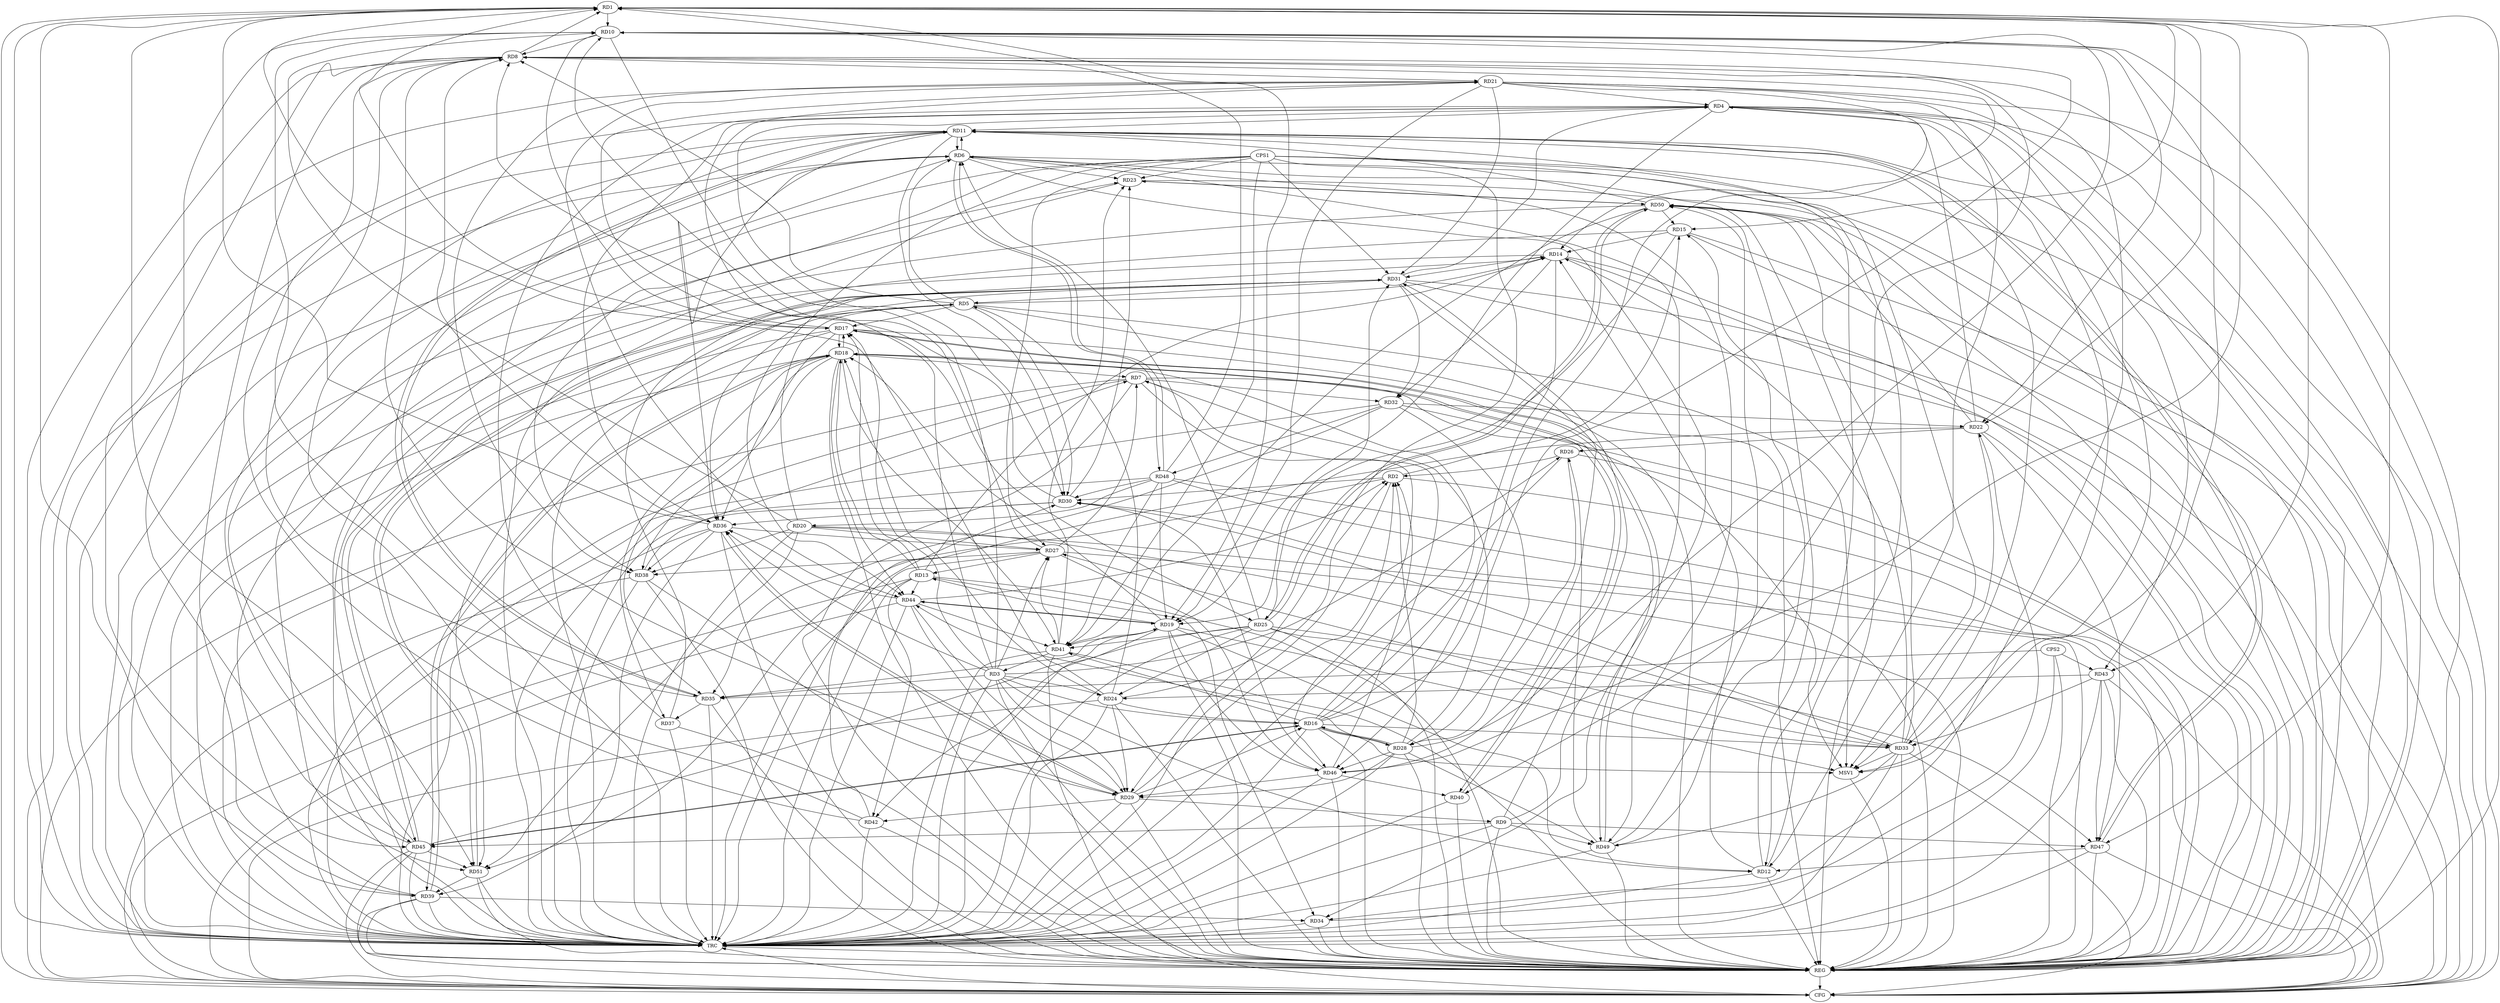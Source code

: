 strict digraph G {
  RD1 [ label="RD1" ];
  RD2 [ label="RD2" ];
  RD3 [ label="RD3" ];
  RD4 [ label="RD4" ];
  RD5 [ label="RD5" ];
  RD6 [ label="RD6" ];
  RD7 [ label="RD7" ];
  RD8 [ label="RD8" ];
  RD9 [ label="RD9" ];
  RD10 [ label="RD10" ];
  RD11 [ label="RD11" ];
  RD12 [ label="RD12" ];
  RD13 [ label="RD13" ];
  RD14 [ label="RD14" ];
  RD15 [ label="RD15" ];
  RD16 [ label="RD16" ];
  RD17 [ label="RD17" ];
  RD18 [ label="RD18" ];
  RD19 [ label="RD19" ];
  RD20 [ label="RD20" ];
  RD21 [ label="RD21" ];
  RD22 [ label="RD22" ];
  RD23 [ label="RD23" ];
  RD24 [ label="RD24" ];
  RD25 [ label="RD25" ];
  RD26 [ label="RD26" ];
  RD27 [ label="RD27" ];
  RD28 [ label="RD28" ];
  RD29 [ label="RD29" ];
  RD30 [ label="RD30" ];
  RD31 [ label="RD31" ];
  RD32 [ label="RD32" ];
  RD33 [ label="RD33" ];
  RD34 [ label="RD34" ];
  RD35 [ label="RD35" ];
  RD36 [ label="RD36" ];
  RD37 [ label="RD37" ];
  RD38 [ label="RD38" ];
  RD39 [ label="RD39" ];
  RD40 [ label="RD40" ];
  RD41 [ label="RD41" ];
  RD42 [ label="RD42" ];
  RD43 [ label="RD43" ];
  RD44 [ label="RD44" ];
  RD45 [ label="RD45" ];
  RD46 [ label="RD46" ];
  RD47 [ label="RD47" ];
  RD48 [ label="RD48" ];
  RD49 [ label="RD49" ];
  RD50 [ label="RD50" ];
  RD51 [ label="RD51" ];
  CPS1 [ label="CPS1" ];
  CPS2 [ label="CPS2" ];
  REG [ label="REG" ];
  CFG [ label="CFG" ];
  TRC [ label="TRC" ];
  MSV1 [ label="MSV1" ];
  RD8 -> RD1;
  RD1 -> RD10;
  RD1 -> RD15;
  RD17 -> RD1;
  RD1 -> RD19;
  RD1 -> RD22;
  RD24 -> RD1;
  RD36 -> RD1;
  RD1 -> RD39;
  RD1 -> RD43;
  RD46 -> RD1;
  RD1 -> RD47;
  RD48 -> RD1;
  RD1 -> RD51;
  RD2 -> RD15;
  RD24 -> RD2;
  RD26 -> RD2;
  RD28 -> RD2;
  RD29 -> RD2;
  RD2 -> RD30;
  RD44 -> RD2;
  RD46 -> RD2;
  RD2 -> RD51;
  RD3 -> RD4;
  RD3 -> RD12;
  RD3 -> RD16;
  RD3 -> RD17;
  RD3 -> RD21;
  RD3 -> RD24;
  RD3 -> RD26;
  RD3 -> RD27;
  RD3 -> RD35;
  RD3 -> RD36;
  RD41 -> RD3;
  RD4 -> RD11;
  RD4 -> RD19;
  RD21 -> RD4;
  RD22 -> RD4;
  RD31 -> RD4;
  RD4 -> RD33;
  RD4 -> RD36;
  RD37 -> RD4;
  RD4 -> RD43;
  RD5 -> RD6;
  RD5 -> RD8;
  RD5 -> RD14;
  RD5 -> RD17;
  RD20 -> RD5;
  RD24 -> RD5;
  RD5 -> RD30;
  RD31 -> RD5;
  RD5 -> RD36;
  RD9 -> RD6;
  RD6 -> RD11;
  RD11 -> RD6;
  RD6 -> RD23;
  RD25 -> RD6;
  RD6 -> RD34;
  RD45 -> RD6;
  RD6 -> RD48;
  RD48 -> RD6;
  RD6 -> RD49;
  RD6 -> RD51;
  RD16 -> RD7;
  RD18 -> RD7;
  RD27 -> RD7;
  RD28 -> RD7;
  RD7 -> RD32;
  RD38 -> RD7;
  RD7 -> RD46;
  RD10 -> RD8;
  RD16 -> RD8;
  RD8 -> RD21;
  RD30 -> RD8;
  RD8 -> RD34;
  RD35 -> RD8;
  RD36 -> RD8;
  RD8 -> RD39;
  RD8 -> RD40;
  RD42 -> RD8;
  RD8 -> RD45;
  RD29 -> RD9;
  RD9 -> RD31;
  RD9 -> RD45;
  RD9 -> RD47;
  RD9 -> RD49;
  RD16 -> RD10;
  RD10 -> RD17;
  RD20 -> RD10;
  RD10 -> RD22;
  RD27 -> RD10;
  RD28 -> RD10;
  RD10 -> RD30;
  RD45 -> RD10;
  RD12 -> RD11;
  RD11 -> RD30;
  RD33 -> RD11;
  RD11 -> RD35;
  RD35 -> RD11;
  RD11 -> RD36;
  RD42 -> RD11;
  RD11 -> RD45;
  RD11 -> RD47;
  RD47 -> RD11;
  RD50 -> RD11;
  RD12 -> RD14;
  RD19 -> RD12;
  RD21 -> RD12;
  RD47 -> RD12;
  RD12 -> RD50;
  RD13 -> RD14;
  RD13 -> RD17;
  RD13 -> RD18;
  RD19 -> RD13;
  RD27 -> RD13;
  RD13 -> RD34;
  RD13 -> RD42;
  RD13 -> RD44;
  RD15 -> RD14;
  RD21 -> RD14;
  RD14 -> RD31;
  RD14 -> RD32;
  RD33 -> RD14;
  RD37 -> RD14;
  RD14 -> RD46;
  RD15 -> RD19;
  RD49 -> RD15;
  RD50 -> RD15;
  RD16 -> RD18;
  RD24 -> RD16;
  RD16 -> RD28;
  RD28 -> RD16;
  RD29 -> RD16;
  RD16 -> RD33;
  RD16 -> RD41;
  RD16 -> RD45;
  RD45 -> RD16;
  RD17 -> RD18;
  RD18 -> RD17;
  RD17 -> RD21;
  RD17 -> RD25;
  RD17 -> RD36;
  RD17 -> RD49;
  RD49 -> RD17;
  RD17 -> RD51;
  RD19 -> RD18;
  RD24 -> RD18;
  RD18 -> RD35;
  RD18 -> RD37;
  RD18 -> RD38;
  RD18 -> RD39;
  RD39 -> RD18;
  RD18 -> RD40;
  RD40 -> RD18;
  RD18 -> RD41;
  RD18 -> RD44;
  RD21 -> RD19;
  RD19 -> RD35;
  RD19 -> RD41;
  RD19 -> RD44;
  RD44 -> RD19;
  RD45 -> RD19;
  RD19 -> RD46;
  RD48 -> RD19;
  RD20 -> RD27;
  RD20 -> RD33;
  RD20 -> RD38;
  RD48 -> RD20;
  RD20 -> RD51;
  RD21 -> RD31;
  RD21 -> RD38;
  RD21 -> RD44;
  RD22 -> RD26;
  RD32 -> RD22;
  RD34 -> RD22;
  RD22 -> RD47;
  RD22 -> RD50;
  RD30 -> RD23;
  RD39 -> RD23;
  RD41 -> RD23;
  RD23 -> RD50;
  RD50 -> RD23;
  RD25 -> RD24;
  RD43 -> RD24;
  RD25 -> RD31;
  RD25 -> RD33;
  RD25 -> RD41;
  RD25 -> RD42;
  RD25 -> RD47;
  RD25 -> RD50;
  RD50 -> RD25;
  RD26 -> RD28;
  RD49 -> RD26;
  RD33 -> RD27;
  RD36 -> RD27;
  RD27 -> RD38;
  RD41 -> RD27;
  RD27 -> RD46;
  RD32 -> RD28;
  RD28 -> RD44;
  RD28 -> RD46;
  RD28 -> RD49;
  RD29 -> RD36;
  RD29 -> RD42;
  RD46 -> RD29;
  RD33 -> RD30;
  RD30 -> RD36;
  RD42 -> RD30;
  RD46 -> RD30;
  RD48 -> RD30;
  RD31 -> RD32;
  RD31 -> RD45;
  RD45 -> RD31;
  RD31 -> RD46;
  RD31 -> RD51;
  RD51 -> RD31;
  RD32 -> RD35;
  RD32 -> RD48;
  RD43 -> RD33;
  RD33 -> RD49;
  RD33 -> RD50;
  RD39 -> RD34;
  RD35 -> RD37;
  RD36 -> RD38;
  RD36 -> RD39;
  RD44 -> RD36;
  RD51 -> RD39;
  RD46 -> RD40;
  RD44 -> RD41;
  RD48 -> RD41;
  RD50 -> RD41;
  RD43 -> RD47;
  RD45 -> RD51;
  RD49 -> RD50;
  CPS1 -> RD38;
  CPS1 -> RD41;
  CPS1 -> RD29;
  CPS1 -> RD44;
  CPS1 -> RD31;
  CPS1 -> RD12;
  CPS1 -> RD23;
  CPS1 -> RD27;
  CPS2 -> RD43;
  CPS2 -> RD35;
  RD1 -> REG;
  RD2 -> REG;
  RD3 -> REG;
  RD4 -> REG;
  RD5 -> REG;
  RD6 -> REG;
  RD7 -> REG;
  RD8 -> REG;
  RD9 -> REG;
  RD10 -> REG;
  RD11 -> REG;
  RD12 -> REG;
  RD13 -> REG;
  RD14 -> REG;
  RD15 -> REG;
  RD16 -> REG;
  RD17 -> REG;
  RD18 -> REG;
  RD19 -> REG;
  RD20 -> REG;
  RD21 -> REG;
  RD22 -> REG;
  RD23 -> REG;
  RD24 -> REG;
  RD25 -> REG;
  RD26 -> REG;
  RD27 -> REG;
  RD28 -> REG;
  RD29 -> REG;
  RD30 -> REG;
  RD31 -> REG;
  RD32 -> REG;
  RD33 -> REG;
  RD34 -> REG;
  RD35 -> REG;
  RD36 -> REG;
  RD37 -> REG;
  RD38 -> REG;
  RD39 -> REG;
  RD40 -> REG;
  RD41 -> REG;
  RD42 -> REG;
  RD43 -> REG;
  RD44 -> REG;
  RD45 -> REG;
  RD46 -> REG;
  RD47 -> REG;
  RD48 -> REG;
  RD49 -> REG;
  RD50 -> REG;
  RD51 -> REG;
  CPS1 -> REG;
  CPS2 -> REG;
  RD21 -> CFG;
  RD43 -> CFG;
  RD44 -> CFG;
  RD1 -> CFG;
  RD14 -> CFG;
  RD47 -> CFG;
  RD13 -> CFG;
  RD15 -> CFG;
  RD6 -> CFG;
  RD24 -> CFG;
  RD39 -> CFG;
  RD48 -> CFG;
  CPS1 -> CFG;
  RD7 -> CFG;
  RD50 -> CFG;
  RD41 -> CFG;
  RD45 -> CFG;
  RD38 -> CFG;
  RD31 -> CFG;
  RD33 -> CFG;
  RD4 -> CFG;
  REG -> CFG;
  RD1 -> TRC;
  RD2 -> TRC;
  RD3 -> TRC;
  RD4 -> TRC;
  RD5 -> TRC;
  RD6 -> TRC;
  RD7 -> TRC;
  RD8 -> TRC;
  RD9 -> TRC;
  RD10 -> TRC;
  RD11 -> TRC;
  RD12 -> TRC;
  RD13 -> TRC;
  RD14 -> TRC;
  RD15 -> TRC;
  RD16 -> TRC;
  RD17 -> TRC;
  RD18 -> TRC;
  RD19 -> TRC;
  RD20 -> TRC;
  RD21 -> TRC;
  RD22 -> TRC;
  RD23 -> TRC;
  RD24 -> TRC;
  RD25 -> TRC;
  RD26 -> TRC;
  RD27 -> TRC;
  RD28 -> TRC;
  RD29 -> TRC;
  RD30 -> TRC;
  RD31 -> TRC;
  RD32 -> TRC;
  RD33 -> TRC;
  RD34 -> TRC;
  RD35 -> TRC;
  RD36 -> TRC;
  RD37 -> TRC;
  RD38 -> TRC;
  RD39 -> TRC;
  RD40 -> TRC;
  RD41 -> TRC;
  RD42 -> TRC;
  RD43 -> TRC;
  RD44 -> TRC;
  RD45 -> TRC;
  RD46 -> TRC;
  RD47 -> TRC;
  RD48 -> TRC;
  RD49 -> TRC;
  RD50 -> TRC;
  RD51 -> TRC;
  CPS1 -> TRC;
  CPS2 -> TRC;
  CFG -> TRC;
  TRC -> REG;
  RD28 -> RD29;
  RD8 -> RD29;
  RD24 -> RD29;
  RD3 -> RD29;
  RD38 -> RD29;
  RD44 -> RD29;
  RD36 -> RD29;
  RD4 -> MSV1;
  RD5 -> MSV1;
  RD6 -> MSV1;
  RD7 -> MSV1;
  RD10 -> MSV1;
  RD16 -> MSV1;
  RD19 -> MSV1;
  RD22 -> MSV1;
  RD33 -> MSV1;
  MSV1 -> REG;
}
